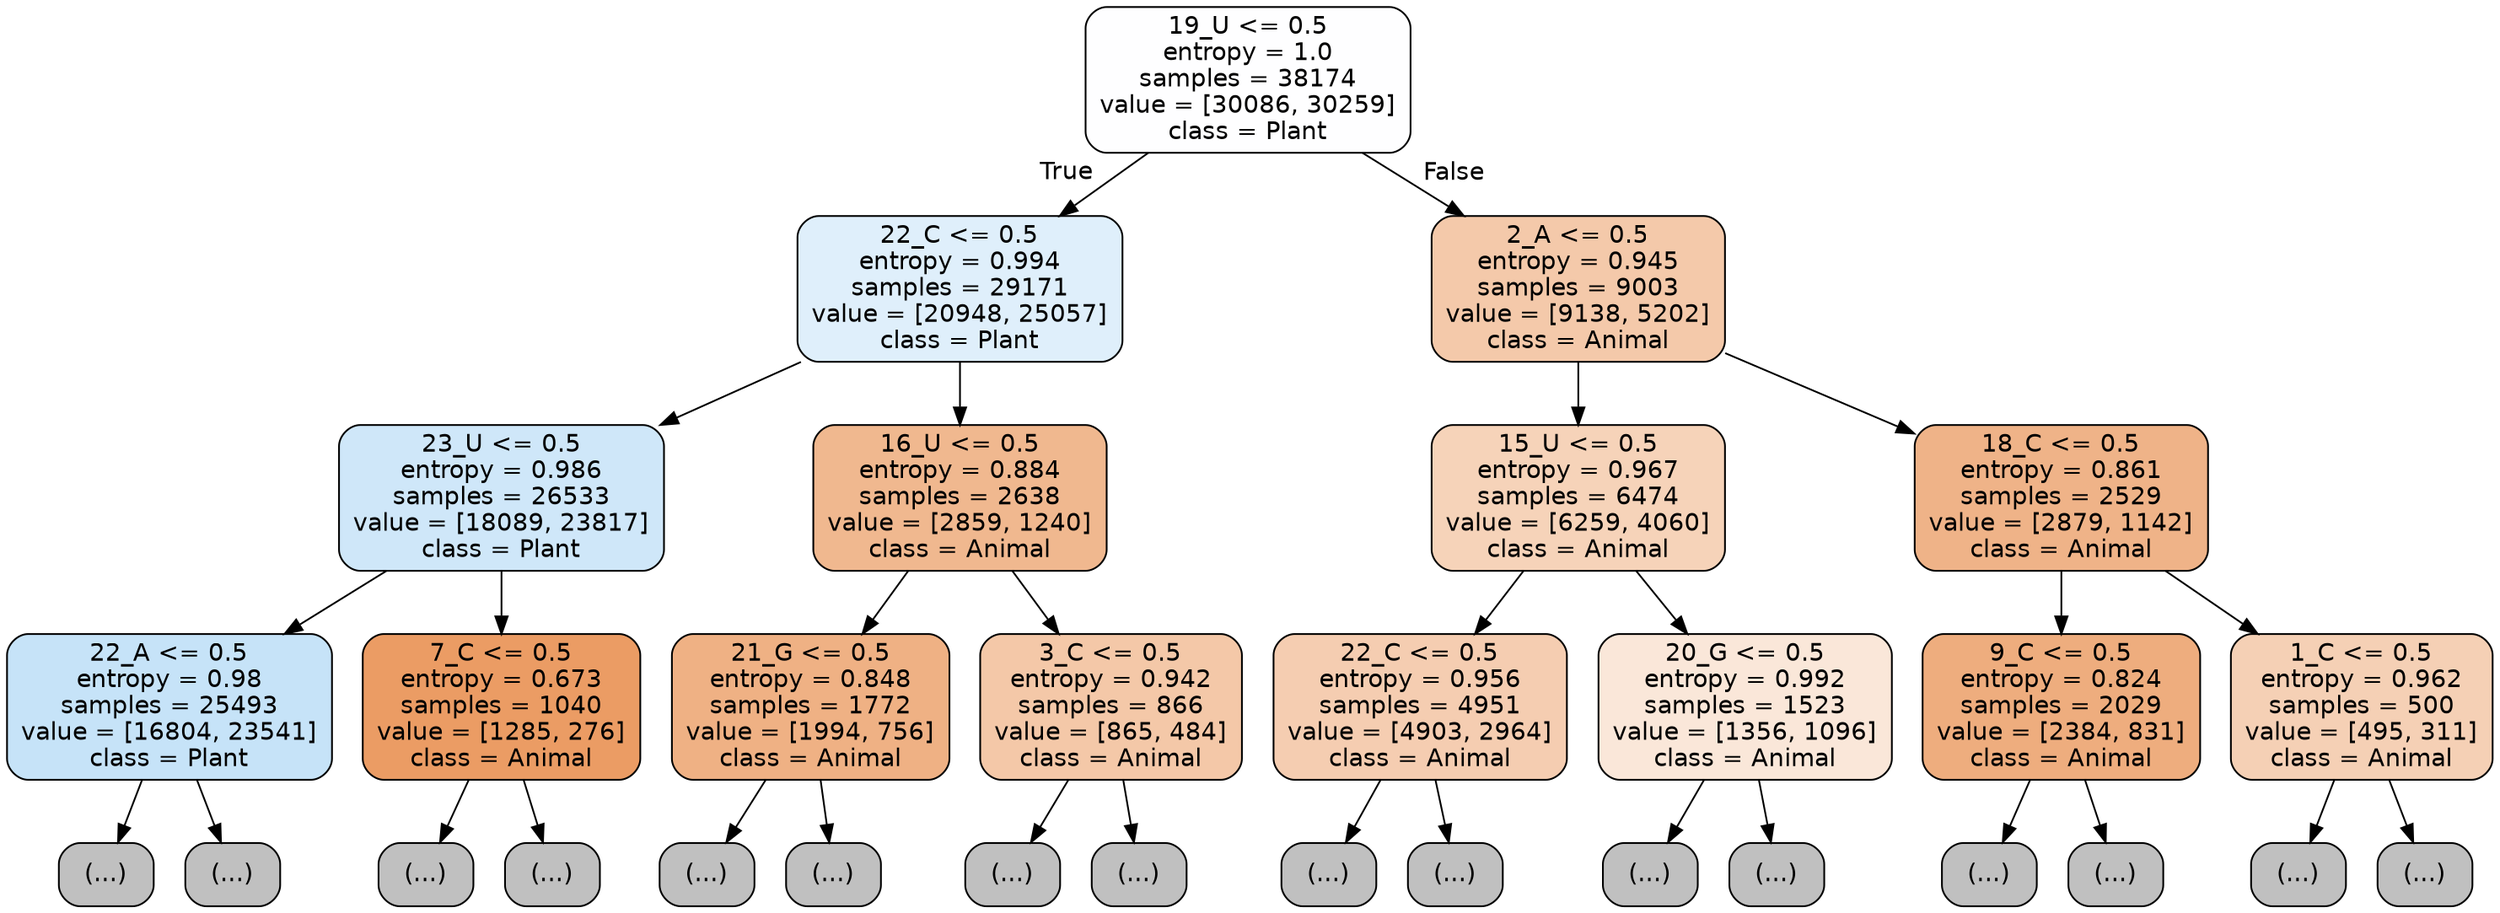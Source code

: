 digraph Tree {
node [shape=box, style="filled, rounded", color="black", fontname="helvetica"] ;
edge [fontname="helvetica"] ;
0 [label="19_U <= 0.5\nentropy = 1.0\nsamples = 38174\nvalue = [30086, 30259]\nclass = Plant", fillcolor="#fefeff"] ;
1 [label="22_C <= 0.5\nentropy = 0.994\nsamples = 29171\nvalue = [20948, 25057]\nclass = Plant", fillcolor="#dfeffb"] ;
0 -> 1 [labeldistance=2.5, labelangle=45, headlabel="True"] ;
2 [label="23_U <= 0.5\nentropy = 0.986\nsamples = 26533\nvalue = [18089, 23817]\nclass = Plant", fillcolor="#cfe7f9"] ;
1 -> 2 ;
3 [label="22_A <= 0.5\nentropy = 0.98\nsamples = 25493\nvalue = [16804, 23541]\nclass = Plant", fillcolor="#c6e3f8"] ;
2 -> 3 ;
4 [label="(...)", fillcolor="#C0C0C0"] ;
3 -> 4 ;
9275 [label="(...)", fillcolor="#C0C0C0"] ;
3 -> 9275 ;
10570 [label="7_C <= 0.5\nentropy = 0.673\nsamples = 1040\nvalue = [1285, 276]\nclass = Animal", fillcolor="#eb9c64"] ;
2 -> 10570 ;
10571 [label="(...)", fillcolor="#C0C0C0"] ;
10570 -> 10571 ;
10840 [label="(...)", fillcolor="#C0C0C0"] ;
10570 -> 10840 ;
10959 [label="16_U <= 0.5\nentropy = 0.884\nsamples = 2638\nvalue = [2859, 1240]\nclass = Animal", fillcolor="#f0b88f"] ;
1 -> 10959 ;
10960 [label="21_G <= 0.5\nentropy = 0.848\nsamples = 1772\nvalue = [1994, 756]\nclass = Animal", fillcolor="#efb184"] ;
10959 -> 10960 ;
10961 [label="(...)", fillcolor="#C0C0C0"] ;
10960 -> 10961 ;
11584 [label="(...)", fillcolor="#C0C0C0"] ;
10960 -> 11584 ;
11867 [label="3_C <= 0.5\nentropy = 0.942\nsamples = 866\nvalue = [865, 484]\nclass = Animal", fillcolor="#f4c8a8"] ;
10959 -> 11867 ;
11868 [label="(...)", fillcolor="#C0C0C0"] ;
11867 -> 11868 ;
12203 [label="(...)", fillcolor="#C0C0C0"] ;
11867 -> 12203 ;
12290 [label="2_A <= 0.5\nentropy = 0.945\nsamples = 9003\nvalue = [9138, 5202]\nclass = Animal", fillcolor="#f4c9aa"] ;
0 -> 12290 [labeldistance=2.5, labelangle=-45, headlabel="False"] ;
12291 [label="15_U <= 0.5\nentropy = 0.967\nsamples = 6474\nvalue = [6259, 4060]\nclass = Animal", fillcolor="#f6d3b9"] ;
12290 -> 12291 ;
12292 [label="22_C <= 0.5\nentropy = 0.956\nsamples = 4951\nvalue = [4903, 2964]\nclass = Animal", fillcolor="#f5cdb1"] ;
12291 -> 12292 ;
12293 [label="(...)", fillcolor="#C0C0C0"] ;
12292 -> 12293 ;
14472 [label="(...)", fillcolor="#C0C0C0"] ;
12292 -> 14472 ;
14717 [label="20_G <= 0.5\nentropy = 0.992\nsamples = 1523\nvalue = [1356, 1096]\nclass = Animal", fillcolor="#fae7d9"] ;
12291 -> 14717 ;
14718 [label="(...)", fillcolor="#C0C0C0"] ;
14717 -> 14718 ;
15285 [label="(...)", fillcolor="#C0C0C0"] ;
14717 -> 15285 ;
15580 [label="18_C <= 0.5\nentropy = 0.861\nsamples = 2529\nvalue = [2879, 1142]\nclass = Animal", fillcolor="#efb388"] ;
12290 -> 15580 ;
15581 [label="9_C <= 0.5\nentropy = 0.824\nsamples = 2029\nvalue = [2384, 831]\nclass = Animal", fillcolor="#eead7e"] ;
15580 -> 15581 ;
15582 [label="(...)", fillcolor="#C0C0C0"] ;
15581 -> 15582 ;
16253 [label="(...)", fillcolor="#C0C0C0"] ;
15581 -> 16253 ;
16440 [label="1_C <= 0.5\nentropy = 0.962\nsamples = 500\nvalue = [495, 311]\nclass = Animal", fillcolor="#f5d0b5"] ;
15580 -> 16440 ;
16441 [label="(...)", fillcolor="#C0C0C0"] ;
16440 -> 16441 ;
16624 [label="(...)", fillcolor="#C0C0C0"] ;
16440 -> 16624 ;
}